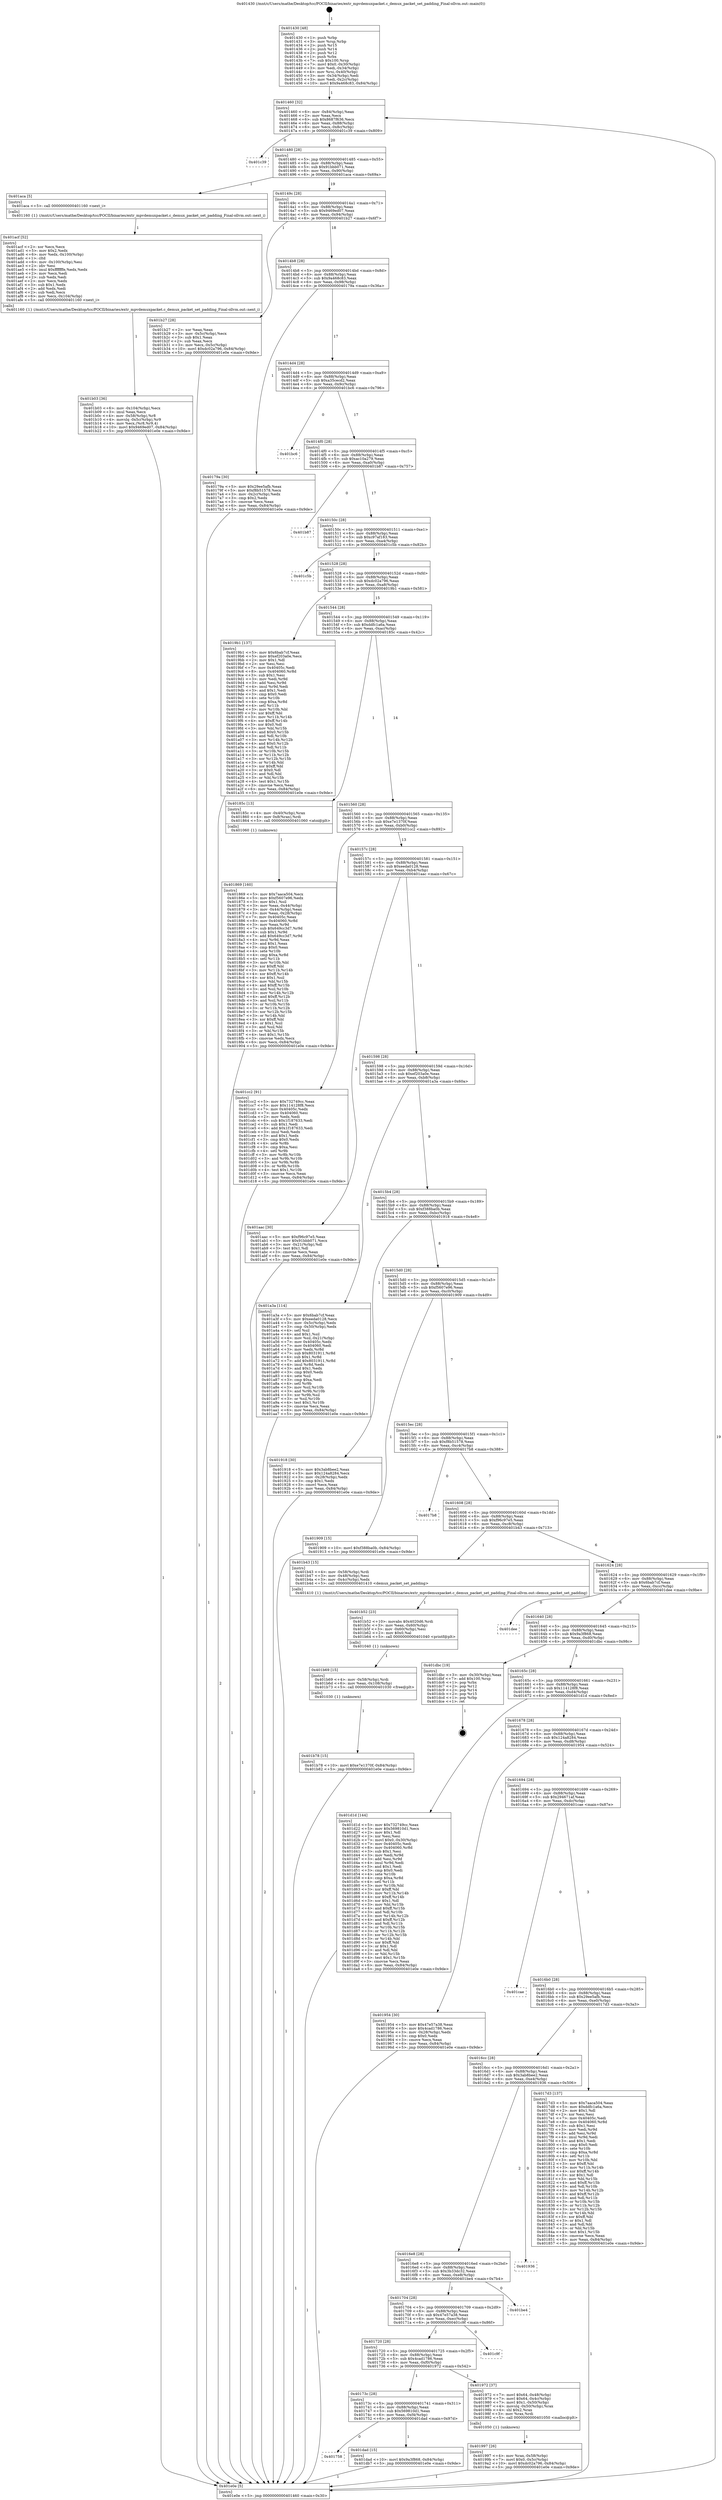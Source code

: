 digraph "0x401430" {
  label = "0x401430 (/mnt/c/Users/mathe/Desktop/tcc/POCII/binaries/extr_mpvdemuxpacket.c_demux_packet_set_padding_Final-ollvm.out::main(0))"
  labelloc = "t"
  node[shape=record]

  Entry [label="",width=0.3,height=0.3,shape=circle,fillcolor=black,style=filled]
  "0x401460" [label="{
     0x401460 [32]\l
     | [instrs]\l
     &nbsp;&nbsp;0x401460 \<+6\>: mov -0x84(%rbp),%eax\l
     &nbsp;&nbsp;0x401466 \<+2\>: mov %eax,%ecx\l
     &nbsp;&nbsp;0x401468 \<+6\>: sub $0x8687f636,%ecx\l
     &nbsp;&nbsp;0x40146e \<+6\>: mov %eax,-0x88(%rbp)\l
     &nbsp;&nbsp;0x401474 \<+6\>: mov %ecx,-0x8c(%rbp)\l
     &nbsp;&nbsp;0x40147a \<+6\>: je 0000000000401c39 \<main+0x809\>\l
  }"]
  "0x401c39" [label="{
     0x401c39\l
  }", style=dashed]
  "0x401480" [label="{
     0x401480 [28]\l
     | [instrs]\l
     &nbsp;&nbsp;0x401480 \<+5\>: jmp 0000000000401485 \<main+0x55\>\l
     &nbsp;&nbsp;0x401485 \<+6\>: mov -0x88(%rbp),%eax\l
     &nbsp;&nbsp;0x40148b \<+5\>: sub $0x91bbb071,%eax\l
     &nbsp;&nbsp;0x401490 \<+6\>: mov %eax,-0x90(%rbp)\l
     &nbsp;&nbsp;0x401496 \<+6\>: je 0000000000401aca \<main+0x69a\>\l
  }"]
  Exit [label="",width=0.3,height=0.3,shape=circle,fillcolor=black,style=filled,peripheries=2]
  "0x401aca" [label="{
     0x401aca [5]\l
     | [instrs]\l
     &nbsp;&nbsp;0x401aca \<+5\>: call 0000000000401160 \<next_i\>\l
     | [calls]\l
     &nbsp;&nbsp;0x401160 \{1\} (/mnt/c/Users/mathe/Desktop/tcc/POCII/binaries/extr_mpvdemuxpacket.c_demux_packet_set_padding_Final-ollvm.out::next_i)\l
  }"]
  "0x40149c" [label="{
     0x40149c [28]\l
     | [instrs]\l
     &nbsp;&nbsp;0x40149c \<+5\>: jmp 00000000004014a1 \<main+0x71\>\l
     &nbsp;&nbsp;0x4014a1 \<+6\>: mov -0x88(%rbp),%eax\l
     &nbsp;&nbsp;0x4014a7 \<+5\>: sub $0x9469ed07,%eax\l
     &nbsp;&nbsp;0x4014ac \<+6\>: mov %eax,-0x94(%rbp)\l
     &nbsp;&nbsp;0x4014b2 \<+6\>: je 0000000000401b27 \<main+0x6f7\>\l
  }"]
  "0x401758" [label="{
     0x401758\l
  }", style=dashed]
  "0x401b27" [label="{
     0x401b27 [28]\l
     | [instrs]\l
     &nbsp;&nbsp;0x401b27 \<+2\>: xor %eax,%eax\l
     &nbsp;&nbsp;0x401b29 \<+3\>: mov -0x5c(%rbp),%ecx\l
     &nbsp;&nbsp;0x401b2c \<+3\>: sub $0x1,%eax\l
     &nbsp;&nbsp;0x401b2f \<+2\>: sub %eax,%ecx\l
     &nbsp;&nbsp;0x401b31 \<+3\>: mov %ecx,-0x5c(%rbp)\l
     &nbsp;&nbsp;0x401b34 \<+10\>: movl $0xdc02a796,-0x84(%rbp)\l
     &nbsp;&nbsp;0x401b3e \<+5\>: jmp 0000000000401e0e \<main+0x9de\>\l
  }"]
  "0x4014b8" [label="{
     0x4014b8 [28]\l
     | [instrs]\l
     &nbsp;&nbsp;0x4014b8 \<+5\>: jmp 00000000004014bd \<main+0x8d\>\l
     &nbsp;&nbsp;0x4014bd \<+6\>: mov -0x88(%rbp),%eax\l
     &nbsp;&nbsp;0x4014c3 \<+5\>: sub $0x9a468c83,%eax\l
     &nbsp;&nbsp;0x4014c8 \<+6\>: mov %eax,-0x98(%rbp)\l
     &nbsp;&nbsp;0x4014ce \<+6\>: je 000000000040179a \<main+0x36a\>\l
  }"]
  "0x401dad" [label="{
     0x401dad [15]\l
     | [instrs]\l
     &nbsp;&nbsp;0x401dad \<+10\>: movl $0x9a3f868,-0x84(%rbp)\l
     &nbsp;&nbsp;0x401db7 \<+5\>: jmp 0000000000401e0e \<main+0x9de\>\l
  }"]
  "0x40179a" [label="{
     0x40179a [30]\l
     | [instrs]\l
     &nbsp;&nbsp;0x40179a \<+5\>: mov $0x29ee5afb,%eax\l
     &nbsp;&nbsp;0x40179f \<+5\>: mov $0xf8b51578,%ecx\l
     &nbsp;&nbsp;0x4017a4 \<+3\>: mov -0x2c(%rbp),%edx\l
     &nbsp;&nbsp;0x4017a7 \<+3\>: cmp $0x2,%edx\l
     &nbsp;&nbsp;0x4017aa \<+3\>: cmovne %ecx,%eax\l
     &nbsp;&nbsp;0x4017ad \<+6\>: mov %eax,-0x84(%rbp)\l
     &nbsp;&nbsp;0x4017b3 \<+5\>: jmp 0000000000401e0e \<main+0x9de\>\l
  }"]
  "0x4014d4" [label="{
     0x4014d4 [28]\l
     | [instrs]\l
     &nbsp;&nbsp;0x4014d4 \<+5\>: jmp 00000000004014d9 \<main+0xa9\>\l
     &nbsp;&nbsp;0x4014d9 \<+6\>: mov -0x88(%rbp),%eax\l
     &nbsp;&nbsp;0x4014df \<+5\>: sub $0xa35cecd2,%eax\l
     &nbsp;&nbsp;0x4014e4 \<+6\>: mov %eax,-0x9c(%rbp)\l
     &nbsp;&nbsp;0x4014ea \<+6\>: je 0000000000401bc6 \<main+0x796\>\l
  }"]
  "0x401e0e" [label="{
     0x401e0e [5]\l
     | [instrs]\l
     &nbsp;&nbsp;0x401e0e \<+5\>: jmp 0000000000401460 \<main+0x30\>\l
  }"]
  "0x401430" [label="{
     0x401430 [48]\l
     | [instrs]\l
     &nbsp;&nbsp;0x401430 \<+1\>: push %rbp\l
     &nbsp;&nbsp;0x401431 \<+3\>: mov %rsp,%rbp\l
     &nbsp;&nbsp;0x401434 \<+2\>: push %r15\l
     &nbsp;&nbsp;0x401436 \<+2\>: push %r14\l
     &nbsp;&nbsp;0x401438 \<+2\>: push %r12\l
     &nbsp;&nbsp;0x40143a \<+1\>: push %rbx\l
     &nbsp;&nbsp;0x40143b \<+7\>: sub $0x100,%rsp\l
     &nbsp;&nbsp;0x401442 \<+7\>: movl $0x0,-0x30(%rbp)\l
     &nbsp;&nbsp;0x401449 \<+3\>: mov %edi,-0x34(%rbp)\l
     &nbsp;&nbsp;0x40144c \<+4\>: mov %rsi,-0x40(%rbp)\l
     &nbsp;&nbsp;0x401450 \<+3\>: mov -0x34(%rbp),%edi\l
     &nbsp;&nbsp;0x401453 \<+3\>: mov %edi,-0x2c(%rbp)\l
     &nbsp;&nbsp;0x401456 \<+10\>: movl $0x9a468c83,-0x84(%rbp)\l
  }"]
  "0x401b78" [label="{
     0x401b78 [15]\l
     | [instrs]\l
     &nbsp;&nbsp;0x401b78 \<+10\>: movl $0xe7e1370f,-0x84(%rbp)\l
     &nbsp;&nbsp;0x401b82 \<+5\>: jmp 0000000000401e0e \<main+0x9de\>\l
  }"]
  "0x401bc6" [label="{
     0x401bc6\l
  }", style=dashed]
  "0x4014f0" [label="{
     0x4014f0 [28]\l
     | [instrs]\l
     &nbsp;&nbsp;0x4014f0 \<+5\>: jmp 00000000004014f5 \<main+0xc5\>\l
     &nbsp;&nbsp;0x4014f5 \<+6\>: mov -0x88(%rbp),%eax\l
     &nbsp;&nbsp;0x4014fb \<+5\>: sub $0xac10a279,%eax\l
     &nbsp;&nbsp;0x401500 \<+6\>: mov %eax,-0xa0(%rbp)\l
     &nbsp;&nbsp;0x401506 \<+6\>: je 0000000000401b87 \<main+0x757\>\l
  }"]
  "0x401b69" [label="{
     0x401b69 [15]\l
     | [instrs]\l
     &nbsp;&nbsp;0x401b69 \<+4\>: mov -0x58(%rbp),%rdi\l
     &nbsp;&nbsp;0x401b6d \<+6\>: mov %eax,-0x108(%rbp)\l
     &nbsp;&nbsp;0x401b73 \<+5\>: call 0000000000401030 \<free@plt\>\l
     | [calls]\l
     &nbsp;&nbsp;0x401030 \{1\} (unknown)\l
  }"]
  "0x401b87" [label="{
     0x401b87\l
  }", style=dashed]
  "0x40150c" [label="{
     0x40150c [28]\l
     | [instrs]\l
     &nbsp;&nbsp;0x40150c \<+5\>: jmp 0000000000401511 \<main+0xe1\>\l
     &nbsp;&nbsp;0x401511 \<+6\>: mov -0x88(%rbp),%eax\l
     &nbsp;&nbsp;0x401517 \<+5\>: sub $0xc97af183,%eax\l
     &nbsp;&nbsp;0x40151c \<+6\>: mov %eax,-0xa4(%rbp)\l
     &nbsp;&nbsp;0x401522 \<+6\>: je 0000000000401c5b \<main+0x82b\>\l
  }"]
  "0x401b52" [label="{
     0x401b52 [23]\l
     | [instrs]\l
     &nbsp;&nbsp;0x401b52 \<+10\>: movabs $0x4020d6,%rdi\l
     &nbsp;&nbsp;0x401b5c \<+3\>: mov %eax,-0x60(%rbp)\l
     &nbsp;&nbsp;0x401b5f \<+3\>: mov -0x60(%rbp),%esi\l
     &nbsp;&nbsp;0x401b62 \<+2\>: mov $0x0,%al\l
     &nbsp;&nbsp;0x401b64 \<+5\>: call 0000000000401040 \<printf@plt\>\l
     | [calls]\l
     &nbsp;&nbsp;0x401040 \{1\} (unknown)\l
  }"]
  "0x401c5b" [label="{
     0x401c5b\l
  }", style=dashed]
  "0x401528" [label="{
     0x401528 [28]\l
     | [instrs]\l
     &nbsp;&nbsp;0x401528 \<+5\>: jmp 000000000040152d \<main+0xfd\>\l
     &nbsp;&nbsp;0x40152d \<+6\>: mov -0x88(%rbp),%eax\l
     &nbsp;&nbsp;0x401533 \<+5\>: sub $0xdc02a796,%eax\l
     &nbsp;&nbsp;0x401538 \<+6\>: mov %eax,-0xa8(%rbp)\l
     &nbsp;&nbsp;0x40153e \<+6\>: je 00000000004019b1 \<main+0x581\>\l
  }"]
  "0x401b03" [label="{
     0x401b03 [36]\l
     | [instrs]\l
     &nbsp;&nbsp;0x401b03 \<+6\>: mov -0x104(%rbp),%ecx\l
     &nbsp;&nbsp;0x401b09 \<+3\>: imul %eax,%ecx\l
     &nbsp;&nbsp;0x401b0c \<+4\>: mov -0x58(%rbp),%r8\l
     &nbsp;&nbsp;0x401b10 \<+4\>: movslq -0x5c(%rbp),%r9\l
     &nbsp;&nbsp;0x401b14 \<+4\>: mov %ecx,(%r8,%r9,4)\l
     &nbsp;&nbsp;0x401b18 \<+10\>: movl $0x9469ed07,-0x84(%rbp)\l
     &nbsp;&nbsp;0x401b22 \<+5\>: jmp 0000000000401e0e \<main+0x9de\>\l
  }"]
  "0x4019b1" [label="{
     0x4019b1 [137]\l
     | [instrs]\l
     &nbsp;&nbsp;0x4019b1 \<+5\>: mov $0x6bab7cf,%eax\l
     &nbsp;&nbsp;0x4019b6 \<+5\>: mov $0xef203a0e,%ecx\l
     &nbsp;&nbsp;0x4019bb \<+2\>: mov $0x1,%dl\l
     &nbsp;&nbsp;0x4019bd \<+2\>: xor %esi,%esi\l
     &nbsp;&nbsp;0x4019bf \<+7\>: mov 0x40405c,%edi\l
     &nbsp;&nbsp;0x4019c6 \<+8\>: mov 0x404060,%r8d\l
     &nbsp;&nbsp;0x4019ce \<+3\>: sub $0x1,%esi\l
     &nbsp;&nbsp;0x4019d1 \<+3\>: mov %edi,%r9d\l
     &nbsp;&nbsp;0x4019d4 \<+3\>: add %esi,%r9d\l
     &nbsp;&nbsp;0x4019d7 \<+4\>: imul %r9d,%edi\l
     &nbsp;&nbsp;0x4019db \<+3\>: and $0x1,%edi\l
     &nbsp;&nbsp;0x4019de \<+3\>: cmp $0x0,%edi\l
     &nbsp;&nbsp;0x4019e1 \<+4\>: sete %r10b\l
     &nbsp;&nbsp;0x4019e5 \<+4\>: cmp $0xa,%r8d\l
     &nbsp;&nbsp;0x4019e9 \<+4\>: setl %r11b\l
     &nbsp;&nbsp;0x4019ed \<+3\>: mov %r10b,%bl\l
     &nbsp;&nbsp;0x4019f0 \<+3\>: xor $0xff,%bl\l
     &nbsp;&nbsp;0x4019f3 \<+3\>: mov %r11b,%r14b\l
     &nbsp;&nbsp;0x4019f6 \<+4\>: xor $0xff,%r14b\l
     &nbsp;&nbsp;0x4019fa \<+3\>: xor $0x0,%dl\l
     &nbsp;&nbsp;0x4019fd \<+3\>: mov %bl,%r15b\l
     &nbsp;&nbsp;0x401a00 \<+4\>: and $0x0,%r15b\l
     &nbsp;&nbsp;0x401a04 \<+3\>: and %dl,%r10b\l
     &nbsp;&nbsp;0x401a07 \<+3\>: mov %r14b,%r12b\l
     &nbsp;&nbsp;0x401a0a \<+4\>: and $0x0,%r12b\l
     &nbsp;&nbsp;0x401a0e \<+3\>: and %dl,%r11b\l
     &nbsp;&nbsp;0x401a11 \<+3\>: or %r10b,%r15b\l
     &nbsp;&nbsp;0x401a14 \<+3\>: or %r11b,%r12b\l
     &nbsp;&nbsp;0x401a17 \<+3\>: xor %r12b,%r15b\l
     &nbsp;&nbsp;0x401a1a \<+3\>: or %r14b,%bl\l
     &nbsp;&nbsp;0x401a1d \<+3\>: xor $0xff,%bl\l
     &nbsp;&nbsp;0x401a20 \<+3\>: or $0x0,%dl\l
     &nbsp;&nbsp;0x401a23 \<+2\>: and %dl,%bl\l
     &nbsp;&nbsp;0x401a25 \<+3\>: or %bl,%r15b\l
     &nbsp;&nbsp;0x401a28 \<+4\>: test $0x1,%r15b\l
     &nbsp;&nbsp;0x401a2c \<+3\>: cmovne %ecx,%eax\l
     &nbsp;&nbsp;0x401a2f \<+6\>: mov %eax,-0x84(%rbp)\l
     &nbsp;&nbsp;0x401a35 \<+5\>: jmp 0000000000401e0e \<main+0x9de\>\l
  }"]
  "0x401544" [label="{
     0x401544 [28]\l
     | [instrs]\l
     &nbsp;&nbsp;0x401544 \<+5\>: jmp 0000000000401549 \<main+0x119\>\l
     &nbsp;&nbsp;0x401549 \<+6\>: mov -0x88(%rbp),%eax\l
     &nbsp;&nbsp;0x40154f \<+5\>: sub $0xddfc1a6a,%eax\l
     &nbsp;&nbsp;0x401554 \<+6\>: mov %eax,-0xac(%rbp)\l
     &nbsp;&nbsp;0x40155a \<+6\>: je 000000000040185c \<main+0x42c\>\l
  }"]
  "0x401acf" [label="{
     0x401acf [52]\l
     | [instrs]\l
     &nbsp;&nbsp;0x401acf \<+2\>: xor %ecx,%ecx\l
     &nbsp;&nbsp;0x401ad1 \<+5\>: mov $0x2,%edx\l
     &nbsp;&nbsp;0x401ad6 \<+6\>: mov %edx,-0x100(%rbp)\l
     &nbsp;&nbsp;0x401adc \<+1\>: cltd\l
     &nbsp;&nbsp;0x401add \<+6\>: mov -0x100(%rbp),%esi\l
     &nbsp;&nbsp;0x401ae3 \<+2\>: idiv %esi\l
     &nbsp;&nbsp;0x401ae5 \<+6\>: imul $0xfffffffe,%edx,%edx\l
     &nbsp;&nbsp;0x401aeb \<+2\>: mov %ecx,%edi\l
     &nbsp;&nbsp;0x401aed \<+2\>: sub %edx,%edi\l
     &nbsp;&nbsp;0x401aef \<+2\>: mov %ecx,%edx\l
     &nbsp;&nbsp;0x401af1 \<+3\>: sub $0x1,%edx\l
     &nbsp;&nbsp;0x401af4 \<+2\>: add %edx,%edi\l
     &nbsp;&nbsp;0x401af6 \<+2\>: sub %edi,%ecx\l
     &nbsp;&nbsp;0x401af8 \<+6\>: mov %ecx,-0x104(%rbp)\l
     &nbsp;&nbsp;0x401afe \<+5\>: call 0000000000401160 \<next_i\>\l
     | [calls]\l
     &nbsp;&nbsp;0x401160 \{1\} (/mnt/c/Users/mathe/Desktop/tcc/POCII/binaries/extr_mpvdemuxpacket.c_demux_packet_set_padding_Final-ollvm.out::next_i)\l
  }"]
  "0x40185c" [label="{
     0x40185c [13]\l
     | [instrs]\l
     &nbsp;&nbsp;0x40185c \<+4\>: mov -0x40(%rbp),%rax\l
     &nbsp;&nbsp;0x401860 \<+4\>: mov 0x8(%rax),%rdi\l
     &nbsp;&nbsp;0x401864 \<+5\>: call 0000000000401060 \<atoi@plt\>\l
     | [calls]\l
     &nbsp;&nbsp;0x401060 \{1\} (unknown)\l
  }"]
  "0x401560" [label="{
     0x401560 [28]\l
     | [instrs]\l
     &nbsp;&nbsp;0x401560 \<+5\>: jmp 0000000000401565 \<main+0x135\>\l
     &nbsp;&nbsp;0x401565 \<+6\>: mov -0x88(%rbp),%eax\l
     &nbsp;&nbsp;0x40156b \<+5\>: sub $0xe7e1370f,%eax\l
     &nbsp;&nbsp;0x401570 \<+6\>: mov %eax,-0xb0(%rbp)\l
     &nbsp;&nbsp;0x401576 \<+6\>: je 0000000000401cc2 \<main+0x892\>\l
  }"]
  "0x401997" [label="{
     0x401997 [26]\l
     | [instrs]\l
     &nbsp;&nbsp;0x401997 \<+4\>: mov %rax,-0x58(%rbp)\l
     &nbsp;&nbsp;0x40199b \<+7\>: movl $0x0,-0x5c(%rbp)\l
     &nbsp;&nbsp;0x4019a2 \<+10\>: movl $0xdc02a796,-0x84(%rbp)\l
     &nbsp;&nbsp;0x4019ac \<+5\>: jmp 0000000000401e0e \<main+0x9de\>\l
  }"]
  "0x401cc2" [label="{
     0x401cc2 [91]\l
     | [instrs]\l
     &nbsp;&nbsp;0x401cc2 \<+5\>: mov $0x732749cc,%eax\l
     &nbsp;&nbsp;0x401cc7 \<+5\>: mov $0x114128f8,%ecx\l
     &nbsp;&nbsp;0x401ccc \<+7\>: mov 0x40405c,%edx\l
     &nbsp;&nbsp;0x401cd3 \<+7\>: mov 0x404060,%esi\l
     &nbsp;&nbsp;0x401cda \<+2\>: mov %edx,%edi\l
     &nbsp;&nbsp;0x401cdc \<+6\>: sub $0x1f187633,%edi\l
     &nbsp;&nbsp;0x401ce2 \<+3\>: sub $0x1,%edi\l
     &nbsp;&nbsp;0x401ce5 \<+6\>: add $0x1f187633,%edi\l
     &nbsp;&nbsp;0x401ceb \<+3\>: imul %edi,%edx\l
     &nbsp;&nbsp;0x401cee \<+3\>: and $0x1,%edx\l
     &nbsp;&nbsp;0x401cf1 \<+3\>: cmp $0x0,%edx\l
     &nbsp;&nbsp;0x401cf4 \<+4\>: sete %r8b\l
     &nbsp;&nbsp;0x401cf8 \<+3\>: cmp $0xa,%esi\l
     &nbsp;&nbsp;0x401cfb \<+4\>: setl %r9b\l
     &nbsp;&nbsp;0x401cff \<+3\>: mov %r8b,%r10b\l
     &nbsp;&nbsp;0x401d02 \<+3\>: and %r9b,%r10b\l
     &nbsp;&nbsp;0x401d05 \<+3\>: xor %r9b,%r8b\l
     &nbsp;&nbsp;0x401d08 \<+3\>: or %r8b,%r10b\l
     &nbsp;&nbsp;0x401d0b \<+4\>: test $0x1,%r10b\l
     &nbsp;&nbsp;0x401d0f \<+3\>: cmovne %ecx,%eax\l
     &nbsp;&nbsp;0x401d12 \<+6\>: mov %eax,-0x84(%rbp)\l
     &nbsp;&nbsp;0x401d18 \<+5\>: jmp 0000000000401e0e \<main+0x9de\>\l
  }"]
  "0x40157c" [label="{
     0x40157c [28]\l
     | [instrs]\l
     &nbsp;&nbsp;0x40157c \<+5\>: jmp 0000000000401581 \<main+0x151\>\l
     &nbsp;&nbsp;0x401581 \<+6\>: mov -0x88(%rbp),%eax\l
     &nbsp;&nbsp;0x401587 \<+5\>: sub $0xeeda0128,%eax\l
     &nbsp;&nbsp;0x40158c \<+6\>: mov %eax,-0xb4(%rbp)\l
     &nbsp;&nbsp;0x401592 \<+6\>: je 0000000000401aac \<main+0x67c\>\l
  }"]
  "0x40173c" [label="{
     0x40173c [28]\l
     | [instrs]\l
     &nbsp;&nbsp;0x40173c \<+5\>: jmp 0000000000401741 \<main+0x311\>\l
     &nbsp;&nbsp;0x401741 \<+6\>: mov -0x88(%rbp),%eax\l
     &nbsp;&nbsp;0x401747 \<+5\>: sub $0x569810d1,%eax\l
     &nbsp;&nbsp;0x40174c \<+6\>: mov %eax,-0xf4(%rbp)\l
     &nbsp;&nbsp;0x401752 \<+6\>: je 0000000000401dad \<main+0x97d\>\l
  }"]
  "0x401aac" [label="{
     0x401aac [30]\l
     | [instrs]\l
     &nbsp;&nbsp;0x401aac \<+5\>: mov $0xf96c97e5,%eax\l
     &nbsp;&nbsp;0x401ab1 \<+5\>: mov $0x91bbb071,%ecx\l
     &nbsp;&nbsp;0x401ab6 \<+3\>: mov -0x21(%rbp),%dl\l
     &nbsp;&nbsp;0x401ab9 \<+3\>: test $0x1,%dl\l
     &nbsp;&nbsp;0x401abc \<+3\>: cmovne %ecx,%eax\l
     &nbsp;&nbsp;0x401abf \<+6\>: mov %eax,-0x84(%rbp)\l
     &nbsp;&nbsp;0x401ac5 \<+5\>: jmp 0000000000401e0e \<main+0x9de\>\l
  }"]
  "0x401598" [label="{
     0x401598 [28]\l
     | [instrs]\l
     &nbsp;&nbsp;0x401598 \<+5\>: jmp 000000000040159d \<main+0x16d\>\l
     &nbsp;&nbsp;0x40159d \<+6\>: mov -0x88(%rbp),%eax\l
     &nbsp;&nbsp;0x4015a3 \<+5\>: sub $0xef203a0e,%eax\l
     &nbsp;&nbsp;0x4015a8 \<+6\>: mov %eax,-0xb8(%rbp)\l
     &nbsp;&nbsp;0x4015ae \<+6\>: je 0000000000401a3a \<main+0x60a\>\l
  }"]
  "0x401972" [label="{
     0x401972 [37]\l
     | [instrs]\l
     &nbsp;&nbsp;0x401972 \<+7\>: movl $0x64,-0x48(%rbp)\l
     &nbsp;&nbsp;0x401979 \<+7\>: movl $0x64,-0x4c(%rbp)\l
     &nbsp;&nbsp;0x401980 \<+7\>: movl $0x1,-0x50(%rbp)\l
     &nbsp;&nbsp;0x401987 \<+4\>: movslq -0x50(%rbp),%rax\l
     &nbsp;&nbsp;0x40198b \<+4\>: shl $0x2,%rax\l
     &nbsp;&nbsp;0x40198f \<+3\>: mov %rax,%rdi\l
     &nbsp;&nbsp;0x401992 \<+5\>: call 0000000000401050 \<malloc@plt\>\l
     | [calls]\l
     &nbsp;&nbsp;0x401050 \{1\} (unknown)\l
  }"]
  "0x401a3a" [label="{
     0x401a3a [114]\l
     | [instrs]\l
     &nbsp;&nbsp;0x401a3a \<+5\>: mov $0x6bab7cf,%eax\l
     &nbsp;&nbsp;0x401a3f \<+5\>: mov $0xeeda0128,%ecx\l
     &nbsp;&nbsp;0x401a44 \<+3\>: mov -0x5c(%rbp),%edx\l
     &nbsp;&nbsp;0x401a47 \<+3\>: cmp -0x50(%rbp),%edx\l
     &nbsp;&nbsp;0x401a4a \<+4\>: setl %sil\l
     &nbsp;&nbsp;0x401a4e \<+4\>: and $0x1,%sil\l
     &nbsp;&nbsp;0x401a52 \<+4\>: mov %sil,-0x21(%rbp)\l
     &nbsp;&nbsp;0x401a56 \<+7\>: mov 0x40405c,%edx\l
     &nbsp;&nbsp;0x401a5d \<+7\>: mov 0x404060,%edi\l
     &nbsp;&nbsp;0x401a64 \<+3\>: mov %edx,%r8d\l
     &nbsp;&nbsp;0x401a67 \<+7\>: sub $0x8031911,%r8d\l
     &nbsp;&nbsp;0x401a6e \<+4\>: sub $0x1,%r8d\l
     &nbsp;&nbsp;0x401a72 \<+7\>: add $0x8031911,%r8d\l
     &nbsp;&nbsp;0x401a79 \<+4\>: imul %r8d,%edx\l
     &nbsp;&nbsp;0x401a7d \<+3\>: and $0x1,%edx\l
     &nbsp;&nbsp;0x401a80 \<+3\>: cmp $0x0,%edx\l
     &nbsp;&nbsp;0x401a83 \<+4\>: sete %sil\l
     &nbsp;&nbsp;0x401a87 \<+3\>: cmp $0xa,%edi\l
     &nbsp;&nbsp;0x401a8a \<+4\>: setl %r9b\l
     &nbsp;&nbsp;0x401a8e \<+3\>: mov %sil,%r10b\l
     &nbsp;&nbsp;0x401a91 \<+3\>: and %r9b,%r10b\l
     &nbsp;&nbsp;0x401a94 \<+3\>: xor %r9b,%sil\l
     &nbsp;&nbsp;0x401a97 \<+3\>: or %sil,%r10b\l
     &nbsp;&nbsp;0x401a9a \<+4\>: test $0x1,%r10b\l
     &nbsp;&nbsp;0x401a9e \<+3\>: cmovne %ecx,%eax\l
     &nbsp;&nbsp;0x401aa1 \<+6\>: mov %eax,-0x84(%rbp)\l
     &nbsp;&nbsp;0x401aa7 \<+5\>: jmp 0000000000401e0e \<main+0x9de\>\l
  }"]
  "0x4015b4" [label="{
     0x4015b4 [28]\l
     | [instrs]\l
     &nbsp;&nbsp;0x4015b4 \<+5\>: jmp 00000000004015b9 \<main+0x189\>\l
     &nbsp;&nbsp;0x4015b9 \<+6\>: mov -0x88(%rbp),%eax\l
     &nbsp;&nbsp;0x4015bf \<+5\>: sub $0xf388ba0b,%eax\l
     &nbsp;&nbsp;0x4015c4 \<+6\>: mov %eax,-0xbc(%rbp)\l
     &nbsp;&nbsp;0x4015ca \<+6\>: je 0000000000401918 \<main+0x4e8\>\l
  }"]
  "0x401720" [label="{
     0x401720 [28]\l
     | [instrs]\l
     &nbsp;&nbsp;0x401720 \<+5\>: jmp 0000000000401725 \<main+0x2f5\>\l
     &nbsp;&nbsp;0x401725 \<+6\>: mov -0x88(%rbp),%eax\l
     &nbsp;&nbsp;0x40172b \<+5\>: sub $0x4cad1786,%eax\l
     &nbsp;&nbsp;0x401730 \<+6\>: mov %eax,-0xf0(%rbp)\l
     &nbsp;&nbsp;0x401736 \<+6\>: je 0000000000401972 \<main+0x542\>\l
  }"]
  "0x401918" [label="{
     0x401918 [30]\l
     | [instrs]\l
     &nbsp;&nbsp;0x401918 \<+5\>: mov $0x3ab8bee2,%eax\l
     &nbsp;&nbsp;0x40191d \<+5\>: mov $0x124a8284,%ecx\l
     &nbsp;&nbsp;0x401922 \<+3\>: mov -0x28(%rbp),%edx\l
     &nbsp;&nbsp;0x401925 \<+3\>: cmp $0x1,%edx\l
     &nbsp;&nbsp;0x401928 \<+3\>: cmovl %ecx,%eax\l
     &nbsp;&nbsp;0x40192b \<+6\>: mov %eax,-0x84(%rbp)\l
     &nbsp;&nbsp;0x401931 \<+5\>: jmp 0000000000401e0e \<main+0x9de\>\l
  }"]
  "0x4015d0" [label="{
     0x4015d0 [28]\l
     | [instrs]\l
     &nbsp;&nbsp;0x4015d0 \<+5\>: jmp 00000000004015d5 \<main+0x1a5\>\l
     &nbsp;&nbsp;0x4015d5 \<+6\>: mov -0x88(%rbp),%eax\l
     &nbsp;&nbsp;0x4015db \<+5\>: sub $0xf5607e96,%eax\l
     &nbsp;&nbsp;0x4015e0 \<+6\>: mov %eax,-0xc0(%rbp)\l
     &nbsp;&nbsp;0x4015e6 \<+6\>: je 0000000000401909 \<main+0x4d9\>\l
  }"]
  "0x401c9f" [label="{
     0x401c9f\l
  }", style=dashed]
  "0x401909" [label="{
     0x401909 [15]\l
     | [instrs]\l
     &nbsp;&nbsp;0x401909 \<+10\>: movl $0xf388ba0b,-0x84(%rbp)\l
     &nbsp;&nbsp;0x401913 \<+5\>: jmp 0000000000401e0e \<main+0x9de\>\l
  }"]
  "0x4015ec" [label="{
     0x4015ec [28]\l
     | [instrs]\l
     &nbsp;&nbsp;0x4015ec \<+5\>: jmp 00000000004015f1 \<main+0x1c1\>\l
     &nbsp;&nbsp;0x4015f1 \<+6\>: mov -0x88(%rbp),%eax\l
     &nbsp;&nbsp;0x4015f7 \<+5\>: sub $0xf8b51578,%eax\l
     &nbsp;&nbsp;0x4015fc \<+6\>: mov %eax,-0xc4(%rbp)\l
     &nbsp;&nbsp;0x401602 \<+6\>: je 00000000004017b8 \<main+0x388\>\l
  }"]
  "0x401704" [label="{
     0x401704 [28]\l
     | [instrs]\l
     &nbsp;&nbsp;0x401704 \<+5\>: jmp 0000000000401709 \<main+0x2d9\>\l
     &nbsp;&nbsp;0x401709 \<+6\>: mov -0x88(%rbp),%eax\l
     &nbsp;&nbsp;0x40170f \<+5\>: sub $0x47e57a38,%eax\l
     &nbsp;&nbsp;0x401714 \<+6\>: mov %eax,-0xec(%rbp)\l
     &nbsp;&nbsp;0x40171a \<+6\>: je 0000000000401c9f \<main+0x86f\>\l
  }"]
  "0x4017b8" [label="{
     0x4017b8\l
  }", style=dashed]
  "0x401608" [label="{
     0x401608 [28]\l
     | [instrs]\l
     &nbsp;&nbsp;0x401608 \<+5\>: jmp 000000000040160d \<main+0x1dd\>\l
     &nbsp;&nbsp;0x40160d \<+6\>: mov -0x88(%rbp),%eax\l
     &nbsp;&nbsp;0x401613 \<+5\>: sub $0xf96c97e5,%eax\l
     &nbsp;&nbsp;0x401618 \<+6\>: mov %eax,-0xc8(%rbp)\l
     &nbsp;&nbsp;0x40161e \<+6\>: je 0000000000401b43 \<main+0x713\>\l
  }"]
  "0x401be4" [label="{
     0x401be4\l
  }", style=dashed]
  "0x401b43" [label="{
     0x401b43 [15]\l
     | [instrs]\l
     &nbsp;&nbsp;0x401b43 \<+4\>: mov -0x58(%rbp),%rdi\l
     &nbsp;&nbsp;0x401b47 \<+3\>: mov -0x48(%rbp),%esi\l
     &nbsp;&nbsp;0x401b4a \<+3\>: mov -0x4c(%rbp),%edx\l
     &nbsp;&nbsp;0x401b4d \<+5\>: call 0000000000401410 \<demux_packet_set_padding\>\l
     | [calls]\l
     &nbsp;&nbsp;0x401410 \{1\} (/mnt/c/Users/mathe/Desktop/tcc/POCII/binaries/extr_mpvdemuxpacket.c_demux_packet_set_padding_Final-ollvm.out::demux_packet_set_padding)\l
  }"]
  "0x401624" [label="{
     0x401624 [28]\l
     | [instrs]\l
     &nbsp;&nbsp;0x401624 \<+5\>: jmp 0000000000401629 \<main+0x1f9\>\l
     &nbsp;&nbsp;0x401629 \<+6\>: mov -0x88(%rbp),%eax\l
     &nbsp;&nbsp;0x40162f \<+5\>: sub $0x6bab7cf,%eax\l
     &nbsp;&nbsp;0x401634 \<+6\>: mov %eax,-0xcc(%rbp)\l
     &nbsp;&nbsp;0x40163a \<+6\>: je 0000000000401dee \<main+0x9be\>\l
  }"]
  "0x4016e8" [label="{
     0x4016e8 [28]\l
     | [instrs]\l
     &nbsp;&nbsp;0x4016e8 \<+5\>: jmp 00000000004016ed \<main+0x2bd\>\l
     &nbsp;&nbsp;0x4016ed \<+6\>: mov -0x88(%rbp),%eax\l
     &nbsp;&nbsp;0x4016f3 \<+5\>: sub $0x3b33dc32,%eax\l
     &nbsp;&nbsp;0x4016f8 \<+6\>: mov %eax,-0xe8(%rbp)\l
     &nbsp;&nbsp;0x4016fe \<+6\>: je 0000000000401be4 \<main+0x7b4\>\l
  }"]
  "0x401dee" [label="{
     0x401dee\l
  }", style=dashed]
  "0x401640" [label="{
     0x401640 [28]\l
     | [instrs]\l
     &nbsp;&nbsp;0x401640 \<+5\>: jmp 0000000000401645 \<main+0x215\>\l
     &nbsp;&nbsp;0x401645 \<+6\>: mov -0x88(%rbp),%eax\l
     &nbsp;&nbsp;0x40164b \<+5\>: sub $0x9a3f868,%eax\l
     &nbsp;&nbsp;0x401650 \<+6\>: mov %eax,-0xd0(%rbp)\l
     &nbsp;&nbsp;0x401656 \<+6\>: je 0000000000401dbc \<main+0x98c\>\l
  }"]
  "0x401936" [label="{
     0x401936\l
  }", style=dashed]
  "0x401dbc" [label="{
     0x401dbc [19]\l
     | [instrs]\l
     &nbsp;&nbsp;0x401dbc \<+3\>: mov -0x30(%rbp),%eax\l
     &nbsp;&nbsp;0x401dbf \<+7\>: add $0x100,%rsp\l
     &nbsp;&nbsp;0x401dc6 \<+1\>: pop %rbx\l
     &nbsp;&nbsp;0x401dc7 \<+2\>: pop %r12\l
     &nbsp;&nbsp;0x401dc9 \<+2\>: pop %r14\l
     &nbsp;&nbsp;0x401dcb \<+2\>: pop %r15\l
     &nbsp;&nbsp;0x401dcd \<+1\>: pop %rbp\l
     &nbsp;&nbsp;0x401dce \<+1\>: ret\l
  }"]
  "0x40165c" [label="{
     0x40165c [28]\l
     | [instrs]\l
     &nbsp;&nbsp;0x40165c \<+5\>: jmp 0000000000401661 \<main+0x231\>\l
     &nbsp;&nbsp;0x401661 \<+6\>: mov -0x88(%rbp),%eax\l
     &nbsp;&nbsp;0x401667 \<+5\>: sub $0x114128f8,%eax\l
     &nbsp;&nbsp;0x40166c \<+6\>: mov %eax,-0xd4(%rbp)\l
     &nbsp;&nbsp;0x401672 \<+6\>: je 0000000000401d1d \<main+0x8ed\>\l
  }"]
  "0x401869" [label="{
     0x401869 [160]\l
     | [instrs]\l
     &nbsp;&nbsp;0x401869 \<+5\>: mov $0x7aaca504,%ecx\l
     &nbsp;&nbsp;0x40186e \<+5\>: mov $0xf5607e96,%edx\l
     &nbsp;&nbsp;0x401873 \<+3\>: mov $0x1,%sil\l
     &nbsp;&nbsp;0x401876 \<+3\>: mov %eax,-0x44(%rbp)\l
     &nbsp;&nbsp;0x401879 \<+3\>: mov -0x44(%rbp),%eax\l
     &nbsp;&nbsp;0x40187c \<+3\>: mov %eax,-0x28(%rbp)\l
     &nbsp;&nbsp;0x40187f \<+7\>: mov 0x40405c,%eax\l
     &nbsp;&nbsp;0x401886 \<+8\>: mov 0x404060,%r8d\l
     &nbsp;&nbsp;0x40188e \<+3\>: mov %eax,%r9d\l
     &nbsp;&nbsp;0x401891 \<+7\>: sub $0x649cc3d7,%r9d\l
     &nbsp;&nbsp;0x401898 \<+4\>: sub $0x1,%r9d\l
     &nbsp;&nbsp;0x40189c \<+7\>: add $0x649cc3d7,%r9d\l
     &nbsp;&nbsp;0x4018a3 \<+4\>: imul %r9d,%eax\l
     &nbsp;&nbsp;0x4018a7 \<+3\>: and $0x1,%eax\l
     &nbsp;&nbsp;0x4018aa \<+3\>: cmp $0x0,%eax\l
     &nbsp;&nbsp;0x4018ad \<+4\>: sete %r10b\l
     &nbsp;&nbsp;0x4018b1 \<+4\>: cmp $0xa,%r8d\l
     &nbsp;&nbsp;0x4018b5 \<+4\>: setl %r11b\l
     &nbsp;&nbsp;0x4018b9 \<+3\>: mov %r10b,%bl\l
     &nbsp;&nbsp;0x4018bc \<+3\>: xor $0xff,%bl\l
     &nbsp;&nbsp;0x4018bf \<+3\>: mov %r11b,%r14b\l
     &nbsp;&nbsp;0x4018c2 \<+4\>: xor $0xff,%r14b\l
     &nbsp;&nbsp;0x4018c6 \<+4\>: xor $0x1,%sil\l
     &nbsp;&nbsp;0x4018ca \<+3\>: mov %bl,%r15b\l
     &nbsp;&nbsp;0x4018cd \<+4\>: and $0xff,%r15b\l
     &nbsp;&nbsp;0x4018d1 \<+3\>: and %sil,%r10b\l
     &nbsp;&nbsp;0x4018d4 \<+3\>: mov %r14b,%r12b\l
     &nbsp;&nbsp;0x4018d7 \<+4\>: and $0xff,%r12b\l
     &nbsp;&nbsp;0x4018db \<+3\>: and %sil,%r11b\l
     &nbsp;&nbsp;0x4018de \<+3\>: or %r10b,%r15b\l
     &nbsp;&nbsp;0x4018e1 \<+3\>: or %r11b,%r12b\l
     &nbsp;&nbsp;0x4018e4 \<+3\>: xor %r12b,%r15b\l
     &nbsp;&nbsp;0x4018e7 \<+3\>: or %r14b,%bl\l
     &nbsp;&nbsp;0x4018ea \<+3\>: xor $0xff,%bl\l
     &nbsp;&nbsp;0x4018ed \<+4\>: or $0x1,%sil\l
     &nbsp;&nbsp;0x4018f1 \<+3\>: and %sil,%bl\l
     &nbsp;&nbsp;0x4018f4 \<+3\>: or %bl,%r15b\l
     &nbsp;&nbsp;0x4018f7 \<+4\>: test $0x1,%r15b\l
     &nbsp;&nbsp;0x4018fb \<+3\>: cmovne %edx,%ecx\l
     &nbsp;&nbsp;0x4018fe \<+6\>: mov %ecx,-0x84(%rbp)\l
     &nbsp;&nbsp;0x401904 \<+5\>: jmp 0000000000401e0e \<main+0x9de\>\l
  }"]
  "0x401d1d" [label="{
     0x401d1d [144]\l
     | [instrs]\l
     &nbsp;&nbsp;0x401d1d \<+5\>: mov $0x732749cc,%eax\l
     &nbsp;&nbsp;0x401d22 \<+5\>: mov $0x569810d1,%ecx\l
     &nbsp;&nbsp;0x401d27 \<+2\>: mov $0x1,%dl\l
     &nbsp;&nbsp;0x401d29 \<+2\>: xor %esi,%esi\l
     &nbsp;&nbsp;0x401d2b \<+7\>: movl $0x0,-0x30(%rbp)\l
     &nbsp;&nbsp;0x401d32 \<+7\>: mov 0x40405c,%edi\l
     &nbsp;&nbsp;0x401d39 \<+8\>: mov 0x404060,%r8d\l
     &nbsp;&nbsp;0x401d41 \<+3\>: sub $0x1,%esi\l
     &nbsp;&nbsp;0x401d44 \<+3\>: mov %edi,%r9d\l
     &nbsp;&nbsp;0x401d47 \<+3\>: add %esi,%r9d\l
     &nbsp;&nbsp;0x401d4a \<+4\>: imul %r9d,%edi\l
     &nbsp;&nbsp;0x401d4e \<+3\>: and $0x1,%edi\l
     &nbsp;&nbsp;0x401d51 \<+3\>: cmp $0x0,%edi\l
     &nbsp;&nbsp;0x401d54 \<+4\>: sete %r10b\l
     &nbsp;&nbsp;0x401d58 \<+4\>: cmp $0xa,%r8d\l
     &nbsp;&nbsp;0x401d5c \<+4\>: setl %r11b\l
     &nbsp;&nbsp;0x401d60 \<+3\>: mov %r10b,%bl\l
     &nbsp;&nbsp;0x401d63 \<+3\>: xor $0xff,%bl\l
     &nbsp;&nbsp;0x401d66 \<+3\>: mov %r11b,%r14b\l
     &nbsp;&nbsp;0x401d69 \<+4\>: xor $0xff,%r14b\l
     &nbsp;&nbsp;0x401d6d \<+3\>: xor $0x1,%dl\l
     &nbsp;&nbsp;0x401d70 \<+3\>: mov %bl,%r15b\l
     &nbsp;&nbsp;0x401d73 \<+4\>: and $0xff,%r15b\l
     &nbsp;&nbsp;0x401d77 \<+3\>: and %dl,%r10b\l
     &nbsp;&nbsp;0x401d7a \<+3\>: mov %r14b,%r12b\l
     &nbsp;&nbsp;0x401d7d \<+4\>: and $0xff,%r12b\l
     &nbsp;&nbsp;0x401d81 \<+3\>: and %dl,%r11b\l
     &nbsp;&nbsp;0x401d84 \<+3\>: or %r10b,%r15b\l
     &nbsp;&nbsp;0x401d87 \<+3\>: or %r11b,%r12b\l
     &nbsp;&nbsp;0x401d8a \<+3\>: xor %r12b,%r15b\l
     &nbsp;&nbsp;0x401d8d \<+3\>: or %r14b,%bl\l
     &nbsp;&nbsp;0x401d90 \<+3\>: xor $0xff,%bl\l
     &nbsp;&nbsp;0x401d93 \<+3\>: or $0x1,%dl\l
     &nbsp;&nbsp;0x401d96 \<+2\>: and %dl,%bl\l
     &nbsp;&nbsp;0x401d98 \<+3\>: or %bl,%r15b\l
     &nbsp;&nbsp;0x401d9b \<+4\>: test $0x1,%r15b\l
     &nbsp;&nbsp;0x401d9f \<+3\>: cmovne %ecx,%eax\l
     &nbsp;&nbsp;0x401da2 \<+6\>: mov %eax,-0x84(%rbp)\l
     &nbsp;&nbsp;0x401da8 \<+5\>: jmp 0000000000401e0e \<main+0x9de\>\l
  }"]
  "0x401678" [label="{
     0x401678 [28]\l
     | [instrs]\l
     &nbsp;&nbsp;0x401678 \<+5\>: jmp 000000000040167d \<main+0x24d\>\l
     &nbsp;&nbsp;0x40167d \<+6\>: mov -0x88(%rbp),%eax\l
     &nbsp;&nbsp;0x401683 \<+5\>: sub $0x124a8284,%eax\l
     &nbsp;&nbsp;0x401688 \<+6\>: mov %eax,-0xd8(%rbp)\l
     &nbsp;&nbsp;0x40168e \<+6\>: je 0000000000401954 \<main+0x524\>\l
  }"]
  "0x4016cc" [label="{
     0x4016cc [28]\l
     | [instrs]\l
     &nbsp;&nbsp;0x4016cc \<+5\>: jmp 00000000004016d1 \<main+0x2a1\>\l
     &nbsp;&nbsp;0x4016d1 \<+6\>: mov -0x88(%rbp),%eax\l
     &nbsp;&nbsp;0x4016d7 \<+5\>: sub $0x3ab8bee2,%eax\l
     &nbsp;&nbsp;0x4016dc \<+6\>: mov %eax,-0xe4(%rbp)\l
     &nbsp;&nbsp;0x4016e2 \<+6\>: je 0000000000401936 \<main+0x506\>\l
  }"]
  "0x401954" [label="{
     0x401954 [30]\l
     | [instrs]\l
     &nbsp;&nbsp;0x401954 \<+5\>: mov $0x47e57a38,%eax\l
     &nbsp;&nbsp;0x401959 \<+5\>: mov $0x4cad1786,%ecx\l
     &nbsp;&nbsp;0x40195e \<+3\>: mov -0x28(%rbp),%edx\l
     &nbsp;&nbsp;0x401961 \<+3\>: cmp $0x0,%edx\l
     &nbsp;&nbsp;0x401964 \<+3\>: cmove %ecx,%eax\l
     &nbsp;&nbsp;0x401967 \<+6\>: mov %eax,-0x84(%rbp)\l
     &nbsp;&nbsp;0x40196d \<+5\>: jmp 0000000000401e0e \<main+0x9de\>\l
  }"]
  "0x401694" [label="{
     0x401694 [28]\l
     | [instrs]\l
     &nbsp;&nbsp;0x401694 \<+5\>: jmp 0000000000401699 \<main+0x269\>\l
     &nbsp;&nbsp;0x401699 \<+6\>: mov -0x88(%rbp),%eax\l
     &nbsp;&nbsp;0x40169f \<+5\>: sub $0x294671af,%eax\l
     &nbsp;&nbsp;0x4016a4 \<+6\>: mov %eax,-0xdc(%rbp)\l
     &nbsp;&nbsp;0x4016aa \<+6\>: je 0000000000401cae \<main+0x87e\>\l
  }"]
  "0x4017d3" [label="{
     0x4017d3 [137]\l
     | [instrs]\l
     &nbsp;&nbsp;0x4017d3 \<+5\>: mov $0x7aaca504,%eax\l
     &nbsp;&nbsp;0x4017d8 \<+5\>: mov $0xddfc1a6a,%ecx\l
     &nbsp;&nbsp;0x4017dd \<+2\>: mov $0x1,%dl\l
     &nbsp;&nbsp;0x4017df \<+2\>: xor %esi,%esi\l
     &nbsp;&nbsp;0x4017e1 \<+7\>: mov 0x40405c,%edi\l
     &nbsp;&nbsp;0x4017e8 \<+8\>: mov 0x404060,%r8d\l
     &nbsp;&nbsp;0x4017f0 \<+3\>: sub $0x1,%esi\l
     &nbsp;&nbsp;0x4017f3 \<+3\>: mov %edi,%r9d\l
     &nbsp;&nbsp;0x4017f6 \<+3\>: add %esi,%r9d\l
     &nbsp;&nbsp;0x4017f9 \<+4\>: imul %r9d,%edi\l
     &nbsp;&nbsp;0x4017fd \<+3\>: and $0x1,%edi\l
     &nbsp;&nbsp;0x401800 \<+3\>: cmp $0x0,%edi\l
     &nbsp;&nbsp;0x401803 \<+4\>: sete %r10b\l
     &nbsp;&nbsp;0x401807 \<+4\>: cmp $0xa,%r8d\l
     &nbsp;&nbsp;0x40180b \<+4\>: setl %r11b\l
     &nbsp;&nbsp;0x40180f \<+3\>: mov %r10b,%bl\l
     &nbsp;&nbsp;0x401812 \<+3\>: xor $0xff,%bl\l
     &nbsp;&nbsp;0x401815 \<+3\>: mov %r11b,%r14b\l
     &nbsp;&nbsp;0x401818 \<+4\>: xor $0xff,%r14b\l
     &nbsp;&nbsp;0x40181c \<+3\>: xor $0x1,%dl\l
     &nbsp;&nbsp;0x40181f \<+3\>: mov %bl,%r15b\l
     &nbsp;&nbsp;0x401822 \<+4\>: and $0xff,%r15b\l
     &nbsp;&nbsp;0x401826 \<+3\>: and %dl,%r10b\l
     &nbsp;&nbsp;0x401829 \<+3\>: mov %r14b,%r12b\l
     &nbsp;&nbsp;0x40182c \<+4\>: and $0xff,%r12b\l
     &nbsp;&nbsp;0x401830 \<+3\>: and %dl,%r11b\l
     &nbsp;&nbsp;0x401833 \<+3\>: or %r10b,%r15b\l
     &nbsp;&nbsp;0x401836 \<+3\>: or %r11b,%r12b\l
     &nbsp;&nbsp;0x401839 \<+3\>: xor %r12b,%r15b\l
     &nbsp;&nbsp;0x40183c \<+3\>: or %r14b,%bl\l
     &nbsp;&nbsp;0x40183f \<+3\>: xor $0xff,%bl\l
     &nbsp;&nbsp;0x401842 \<+3\>: or $0x1,%dl\l
     &nbsp;&nbsp;0x401845 \<+2\>: and %dl,%bl\l
     &nbsp;&nbsp;0x401847 \<+3\>: or %bl,%r15b\l
     &nbsp;&nbsp;0x40184a \<+4\>: test $0x1,%r15b\l
     &nbsp;&nbsp;0x40184e \<+3\>: cmovne %ecx,%eax\l
     &nbsp;&nbsp;0x401851 \<+6\>: mov %eax,-0x84(%rbp)\l
     &nbsp;&nbsp;0x401857 \<+5\>: jmp 0000000000401e0e \<main+0x9de\>\l
  }"]
  "0x401cae" [label="{
     0x401cae\l
  }", style=dashed]
  "0x4016b0" [label="{
     0x4016b0 [28]\l
     | [instrs]\l
     &nbsp;&nbsp;0x4016b0 \<+5\>: jmp 00000000004016b5 \<main+0x285\>\l
     &nbsp;&nbsp;0x4016b5 \<+6\>: mov -0x88(%rbp),%eax\l
     &nbsp;&nbsp;0x4016bb \<+5\>: sub $0x29ee5afb,%eax\l
     &nbsp;&nbsp;0x4016c0 \<+6\>: mov %eax,-0xe0(%rbp)\l
     &nbsp;&nbsp;0x4016c6 \<+6\>: je 00000000004017d3 \<main+0x3a3\>\l
  }"]
  Entry -> "0x401430" [label=" 1"]
  "0x401460" -> "0x401c39" [label=" 0"]
  "0x401460" -> "0x401480" [label=" 20"]
  "0x401dbc" -> Exit [label=" 1"]
  "0x401480" -> "0x401aca" [label=" 1"]
  "0x401480" -> "0x40149c" [label=" 19"]
  "0x401dad" -> "0x401e0e" [label=" 1"]
  "0x40149c" -> "0x401b27" [label=" 1"]
  "0x40149c" -> "0x4014b8" [label=" 18"]
  "0x40173c" -> "0x401758" [label=" 0"]
  "0x4014b8" -> "0x40179a" [label=" 1"]
  "0x4014b8" -> "0x4014d4" [label=" 17"]
  "0x40179a" -> "0x401e0e" [label=" 1"]
  "0x401430" -> "0x401460" [label=" 1"]
  "0x401e0e" -> "0x401460" [label=" 19"]
  "0x40173c" -> "0x401dad" [label=" 1"]
  "0x4014d4" -> "0x401bc6" [label=" 0"]
  "0x4014d4" -> "0x4014f0" [label=" 17"]
  "0x401d1d" -> "0x401e0e" [label=" 1"]
  "0x4014f0" -> "0x401b87" [label=" 0"]
  "0x4014f0" -> "0x40150c" [label=" 17"]
  "0x401cc2" -> "0x401e0e" [label=" 1"]
  "0x40150c" -> "0x401c5b" [label=" 0"]
  "0x40150c" -> "0x401528" [label=" 17"]
  "0x401b78" -> "0x401e0e" [label=" 1"]
  "0x401528" -> "0x4019b1" [label=" 2"]
  "0x401528" -> "0x401544" [label=" 15"]
  "0x401b69" -> "0x401b78" [label=" 1"]
  "0x401544" -> "0x40185c" [label=" 1"]
  "0x401544" -> "0x401560" [label=" 14"]
  "0x401b52" -> "0x401b69" [label=" 1"]
  "0x401560" -> "0x401cc2" [label=" 1"]
  "0x401560" -> "0x40157c" [label=" 13"]
  "0x401b43" -> "0x401b52" [label=" 1"]
  "0x40157c" -> "0x401aac" [label=" 2"]
  "0x40157c" -> "0x401598" [label=" 11"]
  "0x401b27" -> "0x401e0e" [label=" 1"]
  "0x401598" -> "0x401a3a" [label=" 2"]
  "0x401598" -> "0x4015b4" [label=" 9"]
  "0x401b03" -> "0x401e0e" [label=" 1"]
  "0x4015b4" -> "0x401918" [label=" 1"]
  "0x4015b4" -> "0x4015d0" [label=" 8"]
  "0x401aca" -> "0x401acf" [label=" 1"]
  "0x4015d0" -> "0x401909" [label=" 1"]
  "0x4015d0" -> "0x4015ec" [label=" 7"]
  "0x401aac" -> "0x401e0e" [label=" 2"]
  "0x4015ec" -> "0x4017b8" [label=" 0"]
  "0x4015ec" -> "0x401608" [label=" 7"]
  "0x4019b1" -> "0x401e0e" [label=" 2"]
  "0x401608" -> "0x401b43" [label=" 1"]
  "0x401608" -> "0x401624" [label=" 6"]
  "0x401997" -> "0x401e0e" [label=" 1"]
  "0x401624" -> "0x401dee" [label=" 0"]
  "0x401624" -> "0x401640" [label=" 6"]
  "0x401720" -> "0x40173c" [label=" 1"]
  "0x401640" -> "0x401dbc" [label=" 1"]
  "0x401640" -> "0x40165c" [label=" 5"]
  "0x401720" -> "0x401972" [label=" 1"]
  "0x40165c" -> "0x401d1d" [label=" 1"]
  "0x40165c" -> "0x401678" [label=" 4"]
  "0x401704" -> "0x401720" [label=" 2"]
  "0x401678" -> "0x401954" [label=" 1"]
  "0x401678" -> "0x401694" [label=" 3"]
  "0x401704" -> "0x401c9f" [label=" 0"]
  "0x401694" -> "0x401cae" [label=" 0"]
  "0x401694" -> "0x4016b0" [label=" 3"]
  "0x401a3a" -> "0x401e0e" [label=" 2"]
  "0x4016b0" -> "0x4017d3" [label=" 1"]
  "0x4016b0" -> "0x4016cc" [label=" 2"]
  "0x4017d3" -> "0x401e0e" [label=" 1"]
  "0x40185c" -> "0x401869" [label=" 1"]
  "0x401869" -> "0x401e0e" [label=" 1"]
  "0x401909" -> "0x401e0e" [label=" 1"]
  "0x401918" -> "0x401e0e" [label=" 1"]
  "0x401954" -> "0x401e0e" [label=" 1"]
  "0x401acf" -> "0x401b03" [label=" 1"]
  "0x4016cc" -> "0x401936" [label=" 0"]
  "0x4016cc" -> "0x4016e8" [label=" 2"]
  "0x401972" -> "0x401997" [label=" 1"]
  "0x4016e8" -> "0x401be4" [label=" 0"]
  "0x4016e8" -> "0x401704" [label=" 2"]
}

